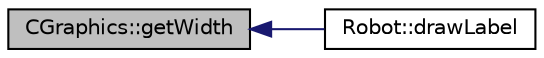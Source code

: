 digraph "CGraphics::getWidth"
{
 // INTERACTIVE_SVG=YES
  edge [fontname="Helvetica",fontsize="10",labelfontname="Helvetica",labelfontsize="10"];
  node [fontname="Helvetica",fontsize="10",shape=record];
  rankdir="LR";
  Node1 [label="CGraphics::getWidth",height=0.2,width=0.4,color="black", fillcolor="grey75", style="filled", fontcolor="black"];
  Node1 -> Node2 [dir="back",color="midnightblue",fontsize="10",style="solid",fontname="Helvetica"];
  Node2 [label="Robot::drawLabel",height=0.2,width=0.4,color="black", fillcolor="white", style="filled",URL="$d4/d84/class_robot.html#a46f78f15ce03bc9b0d5a84981d4db881"];
}
